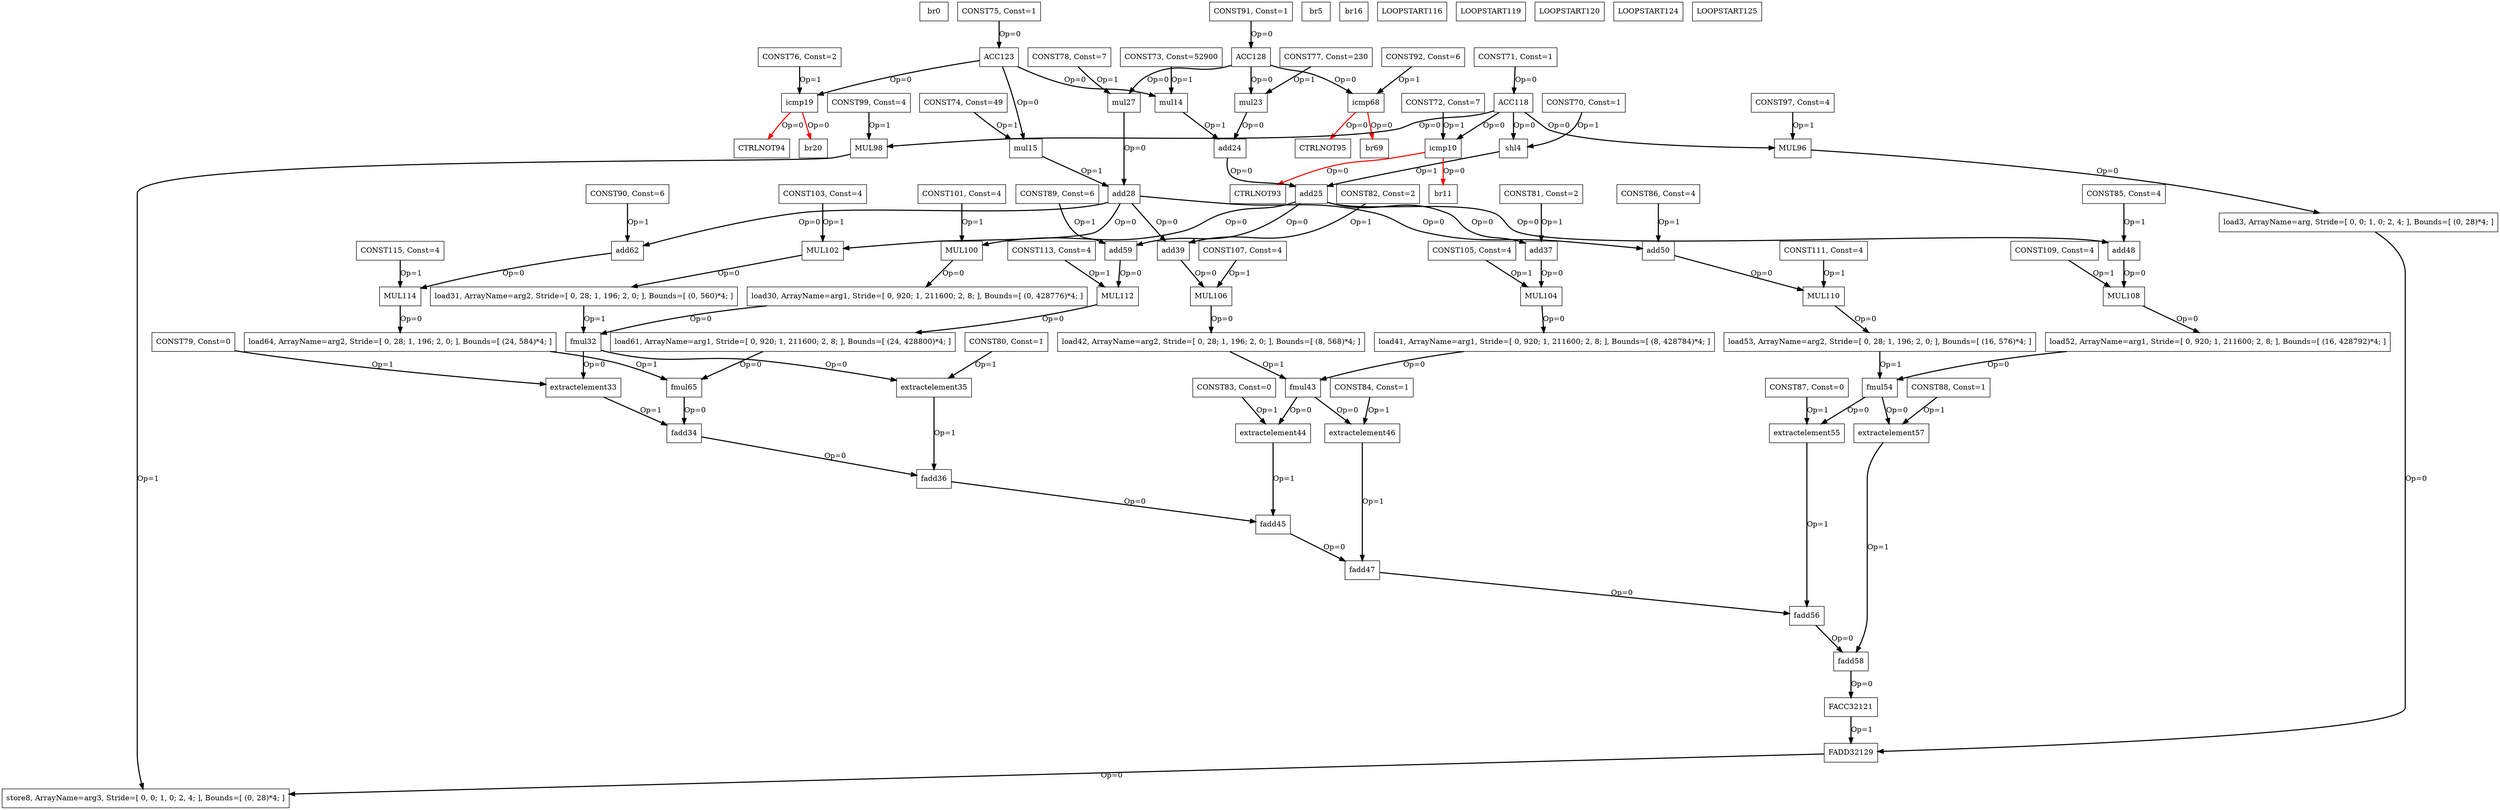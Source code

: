 Digraph G {
br0[label = "br0", shape = box, color = black];
load3[label = "load3, ArrayName=arg, Stride=[ 0, 0; 1, 0; 2, 4; ], Bounds=[ (0, 28)*4; ]", shape = box, color = black];
shl4[label = "shl4", shape = box, color = black];
br5[label = "br5", shape = box, color = black];
store8[label = "store8, ArrayName=arg3, Stride=[ 0, 0; 1, 0; 2, 4; ], Bounds=[ (0, 28)*4; ]", shape = box, color = black];
icmp10[label = "icmp10", shape = box, color = black];
br11[label = "br11", shape = box, color = black];
mul14[label = "mul14", shape = box, color = black];
mul15[label = "mul15", shape = box, color = black];
br16[label = "br16", shape = box, color = black];
icmp19[label = "icmp19", shape = box, color = black];
br20[label = "br20", shape = box, color = black];
mul23[label = "mul23", shape = box, color = black];
add24[label = "add24", shape = box, color = black];
add25[label = "add25", shape = box, color = black];
mul27[label = "mul27", shape = box, color = black];
add28[label = "add28", shape = box, color = black];
load30[label = "load30, ArrayName=arg1, Stride=[ 0, 920; 1, 211600; 2, 8; ], Bounds=[ (0, 428776)*4; ]", shape = box, color = black];
load31[label = "load31, ArrayName=arg2, Stride=[ 0, 28; 1, 196; 2, 0; ], Bounds=[ (0, 560)*4; ]", shape = box, color = black];
fmul32[label = "fmul32", shape = box, color = black];
extractelement33[label = "extractelement33", shape = box, color = black];
fadd34[label = "fadd34", shape = box, color = black];
extractelement35[label = "extractelement35", shape = box, color = black];
fadd36[label = "fadd36", shape = box, color = black];
add37[label = "add37", shape = box, color = black];
add39[label = "add39", shape = box, color = black];
load41[label = "load41, ArrayName=arg1, Stride=[ 0, 920; 1, 211600; 2, 8; ], Bounds=[ (8, 428784)*4; ]", shape = box, color = black];
load42[label = "load42, ArrayName=arg2, Stride=[ 0, 28; 1, 196; 2, 0; ], Bounds=[ (8, 568)*4; ]", shape = box, color = black];
fmul43[label = "fmul43", shape = box, color = black];
extractelement44[label = "extractelement44", shape = box, color = black];
fadd45[label = "fadd45", shape = box, color = black];
extractelement46[label = "extractelement46", shape = box, color = black];
fadd47[label = "fadd47", shape = box, color = black];
add48[label = "add48", shape = box, color = black];
add50[label = "add50", shape = box, color = black];
load52[label = "load52, ArrayName=arg1, Stride=[ 0, 920; 1, 211600; 2, 8; ], Bounds=[ (16, 428792)*4; ]", shape = box, color = black];
load53[label = "load53, ArrayName=arg2, Stride=[ 0, 28; 1, 196; 2, 0; ], Bounds=[ (16, 576)*4; ]", shape = box, color = black];
fmul54[label = "fmul54", shape = box, color = black];
extractelement55[label = "extractelement55", shape = box, color = black];
fadd56[label = "fadd56", shape = box, color = black];
extractelement57[label = "extractelement57", shape = box, color = black];
fadd58[label = "fadd58", shape = box, color = black];
add59[label = "add59", shape = box, color = black];
load61[label = "load61, ArrayName=arg1, Stride=[ 0, 920; 1, 211600; 2, 8; ], Bounds=[ (24, 428800)*4; ]", shape = box, color = black];
add62[label = "add62", shape = box, color = black];
load64[label = "load64, ArrayName=arg2, Stride=[ 0, 28; 1, 196; 2, 0; ], Bounds=[ (24, 584)*4; ]", shape = box, color = black];
fmul65[label = "fmul65", shape = box, color = black];
icmp68[label = "icmp68", shape = box, color = black];
br69[label = "br69", shape = box, color = black];
CONST70[label = "CONST70, Const=1", shape = box, color = black];
CONST71[label = "CONST71, Const=1", shape = box, color = black];
CONST72[label = "CONST72, Const=7", shape = box, color = black];
CONST73[label = "CONST73, Const=52900", shape = box, color = black];
CONST74[label = "CONST74, Const=49", shape = box, color = black];
CONST75[label = "CONST75, Const=1", shape = box, color = black];
CONST76[label = "CONST76, Const=2", shape = box, color = black];
CONST77[label = "CONST77, Const=230", shape = box, color = black];
CONST78[label = "CONST78, Const=7", shape = box, color = black];
CONST79[label = "CONST79, Const=0", shape = box, color = black];
CONST80[label = "CONST80, Const=1", shape = box, color = black];
CONST81[label = "CONST81, Const=2", shape = box, color = black];
CONST82[label = "CONST82, Const=2", shape = box, color = black];
CONST83[label = "CONST83, Const=0", shape = box, color = black];
CONST84[label = "CONST84, Const=1", shape = box, color = black];
CONST85[label = "CONST85, Const=4", shape = box, color = black];
CONST86[label = "CONST86, Const=4", shape = box, color = black];
CONST87[label = "CONST87, Const=0", shape = box, color = black];
CONST88[label = "CONST88, Const=1", shape = box, color = black];
CONST89[label = "CONST89, Const=6", shape = box, color = black];
CONST90[label = "CONST90, Const=6", shape = box, color = black];
CONST91[label = "CONST91, Const=1", shape = box, color = black];
CONST92[label = "CONST92, Const=6", shape = box, color = black];
CTRLNOT93[label = "CTRLNOT93", shape = box, color = black];
CTRLNOT94[label = "CTRLNOT94", shape = box, color = black];
CTRLNOT95[label = "CTRLNOT95", shape = box, color = black];
MUL96[label = "MUL96", shape = box, color = black];
CONST97[label = "CONST97, Const=4", shape = box, color = black];
MUL98[label = "MUL98", shape = box, color = black];
CONST99[label = "CONST99, Const=4", shape = box, color = black];
MUL100[label = "MUL100", shape = box, color = black];
CONST101[label = "CONST101, Const=4", shape = box, color = black];
MUL102[label = "MUL102", shape = box, color = black];
CONST103[label = "CONST103, Const=4", shape = box, color = black];
MUL104[label = "MUL104", shape = box, color = black];
CONST105[label = "CONST105, Const=4", shape = box, color = black];
MUL106[label = "MUL106", shape = box, color = black];
CONST107[label = "CONST107, Const=4", shape = box, color = black];
MUL108[label = "MUL108", shape = box, color = black];
CONST109[label = "CONST109, Const=4", shape = box, color = black];
MUL110[label = "MUL110", shape = box, color = black];
CONST111[label = "CONST111, Const=4", shape = box, color = black];
MUL112[label = "MUL112", shape = box, color = black];
CONST113[label = "CONST113, Const=4", shape = box, color = black];
MUL114[label = "MUL114", shape = box, color = black];
CONST115[label = "CONST115, Const=4", shape = box, color = black];
LOOPSTART116[label = "LOOPSTART116", shape = box, color = black];
ACC118[label = "ACC118", shape = box, color = black];
LOOPSTART119[label = "LOOPSTART119", shape = box, color = black];
LOOPSTART120[label = "LOOPSTART120", shape = box, color = black];
FACC32121[label = "FACC32121", shape = box, color = black];
ACC123[label = "ACC123", shape = box, color = black];
LOOPSTART124[label = "LOOPSTART124", shape = box, color = black];
LOOPSTART125[label = "LOOPSTART125", shape = box, color = black];
ACC128[label = "ACC128", shape = box, color = black];
FADD32129[label = "FADD32129", shape = box, color = black];
CONST70 -> shl4[color = black, style = bold, label = "Op=1"];
shl4 -> add25[color = black, style = bold, label = "Op=1"];
CONST72 -> icmp10[color = black, style = bold, label = "Op=1"];
icmp10 -> br11[color = red, style = bold, label = "Op=0"];
CONST73 -> mul14[color = black, style = bold, label = "Op=1"];
mul14 -> add24[color = black, style = bold, label = "Op=1"];
CONST74 -> mul15[color = black, style = bold, label = "Op=1"];
mul15 -> add28[color = black, style = bold, label = "Op=1"];
CONST76 -> icmp19[color = black, style = bold, label = "Op=1"];
icmp19 -> br20[color = red, style = bold, label = "Op=0"];
CONST77 -> mul23[color = black, style = bold, label = "Op=1"];
mul23 -> add24[color = black, style = bold, label = "Op=0"];
add24 -> add25[color = black, style = bold, label = "Op=0"];
add25 -> add59[color = black, style = bold, label = "Op=0"];
add25 -> add48[color = black, style = bold, label = "Op=0"];
add25 -> add37[color = black, style = bold, label = "Op=0"];
CONST78 -> mul27[color = black, style = bold, label = "Op=1"];
mul27 -> add28[color = black, style = bold, label = "Op=0"];
add28 -> add62[color = black, style = bold, label = "Op=0"];
add28 -> add50[color = black, style = bold, label = "Op=0"];
add28 -> add39[color = black, style = bold, label = "Op=0"];
load30 -> fmul32[color = black, style = bold, label = "Op=0"];
load31 -> fmul32[color = black, style = bold, label = "Op=1"];
fmul32 -> extractelement35[color = black, style = bold, label = "Op=0"];
fmul32 -> extractelement33[color = black, style = bold, label = "Op=0"];
CONST79 -> extractelement33[color = black, style = bold, label = "Op=1"];
extractelement33 -> fadd34[color = black, style = bold, label = "Op=1"];
fadd34 -> fadd36[color = black, style = bold, label = "Op=0"];
CONST80 -> extractelement35[color = black, style = bold, label = "Op=1"];
extractelement35 -> fadd36[color = black, style = bold, label = "Op=1"];
fadd36 -> fadd45[color = black, style = bold, label = "Op=0"];
CONST81 -> add37[color = black, style = bold, label = "Op=1"];
CONST82 -> add39[color = black, style = bold, label = "Op=1"];
load41 -> fmul43[color = black, style = bold, label = "Op=0"];
load42 -> fmul43[color = black, style = bold, label = "Op=1"];
fmul43 -> extractelement46[color = black, style = bold, label = "Op=0"];
fmul43 -> extractelement44[color = black, style = bold, label = "Op=0"];
CONST83 -> extractelement44[color = black, style = bold, label = "Op=1"];
extractelement44 -> fadd45[color = black, style = bold, label = "Op=1"];
fadd45 -> fadd47[color = black, style = bold, label = "Op=0"];
CONST84 -> extractelement46[color = black, style = bold, label = "Op=1"];
extractelement46 -> fadd47[color = black, style = bold, label = "Op=1"];
fadd47 -> fadd56[color = black, style = bold, label = "Op=0"];
CONST85 -> add48[color = black, style = bold, label = "Op=1"];
CONST86 -> add50[color = black, style = bold, label = "Op=1"];
load52 -> fmul54[color = black, style = bold, label = "Op=0"];
load53 -> fmul54[color = black, style = bold, label = "Op=1"];
fmul54 -> extractelement57[color = black, style = bold, label = "Op=0"];
fmul54 -> extractelement55[color = black, style = bold, label = "Op=0"];
CONST87 -> extractelement55[color = black, style = bold, label = "Op=1"];
extractelement55 -> fadd56[color = black, style = bold, label = "Op=1"];
fadd56 -> fadd58[color = black, style = bold, label = "Op=0"];
CONST88 -> extractelement57[color = black, style = bold, label = "Op=1"];
extractelement57 -> fadd58[color = black, style = bold, label = "Op=1"];
CONST89 -> add59[color = black, style = bold, label = "Op=1"];
load61 -> fmul65[color = black, style = bold, label = "Op=0"];
CONST90 -> add62[color = black, style = bold, label = "Op=1"];
load64 -> fmul65[color = black, style = bold, label = "Op=1"];
CONST92 -> icmp68[color = black, style = bold, label = "Op=1"];
icmp68 -> br69[color = red, style = bold, label = "Op=0"];
icmp10 -> CTRLNOT93[color = red, style = bold, label = "Op=0"];
icmp19 -> CTRLNOT94[color = red, style = bold, label = "Op=0"];
icmp68 -> CTRLNOT95[color = red, style = bold, label = "Op=0"];
CONST97 -> MUL96[color = black, style = bold, label = "Op=1"];
MUL96 -> load3[color = black, style = bold, label = "Op=0"];
CONST99 -> MUL98[color = black, style = bold, label = "Op=1"];
MUL98 -> store8[color = black, style = bold, label = "Op=1"];
add25 -> MUL100[color = black, style = bold, label = "Op=0"];
CONST101 -> MUL100[color = black, style = bold, label = "Op=1"];
MUL100 -> load30[color = black, style = bold, label = "Op=0"];
add28 -> MUL102[color = black, style = bold, label = "Op=0"];
CONST103 -> MUL102[color = black, style = bold, label = "Op=1"];
MUL102 -> load31[color = black, style = bold, label = "Op=0"];
add37 -> MUL104[color = black, style = bold, label = "Op=0"];
CONST105 -> MUL104[color = black, style = bold, label = "Op=1"];
MUL104 -> load41[color = black, style = bold, label = "Op=0"];
add39 -> MUL106[color = black, style = bold, label = "Op=0"];
CONST107 -> MUL106[color = black, style = bold, label = "Op=1"];
MUL106 -> load42[color = black, style = bold, label = "Op=0"];
add48 -> MUL108[color = black, style = bold, label = "Op=0"];
CONST109 -> MUL108[color = black, style = bold, label = "Op=1"];
MUL108 -> load52[color = black, style = bold, label = "Op=0"];
add50 -> MUL110[color = black, style = bold, label = "Op=0"];
CONST111 -> MUL110[color = black, style = bold, label = "Op=1"];
MUL110 -> load53[color = black, style = bold, label = "Op=0"];
add59 -> MUL112[color = black, style = bold, label = "Op=0"];
CONST113 -> MUL112[color = black, style = bold, label = "Op=1"];
MUL112 -> load61[color = black, style = bold, label = "Op=0"];
add62 -> MUL114[color = black, style = bold, label = "Op=0"];
CONST115 -> MUL114[color = black, style = bold, label = "Op=1"];
MUL114 -> load64[color = black, style = bold, label = "Op=0"];
ACC118 -> icmp10[color = black, style = bold, label = "Op=0"];
ACC118 -> shl4[color = black, style = bold, label = "Op=0"];
ACC118 -> MUL96[color = black, style = bold, label = "Op=0"];
ACC118 -> MUL98[color = black, style = bold, label = "Op=0"];
ACC123 -> icmp19[color = black, style = bold, label = "Op=0"];
ACC123 -> mul15[color = black, style = bold, label = "Op=0"];
ACC123 -> mul14[color = black, style = bold, label = "Op=0"];
ACC128 -> icmp68[color = black, style = bold, label = "Op=0"];
ACC128 -> mul27[color = black, style = bold, label = "Op=0"];
ACC128 -> mul23[color = black, style = bold, label = "Op=0"];
CONST71 -> ACC118[color = black, style = bold, label = "Op=0"];
fmul65 -> fadd34[color = black, style = bold, label = "Op=0"];
fadd58 -> FACC32121[color = black, style = bold, label = "Op=0"];
FADD32129 -> store8[color = black, style = bold, label = "Op=0"];
load3 -> FADD32129[color = black, style = bold, label = "Op=0"];
FACC32121 -> FADD32129[color = black, style = bold, label = "Op=1"];
CONST75 -> ACC123[color = black, style = bold, label = "Op=0"];
CONST91 -> ACC128[color = black, style = bold, label = "Op=0"];
}

